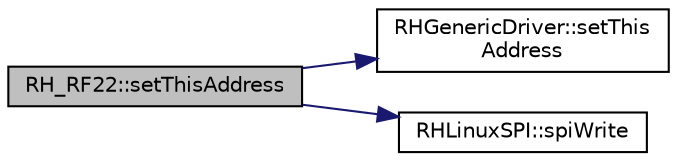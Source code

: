 digraph "RH_RF22::setThisAddress"
{
 // LATEX_PDF_SIZE
  edge [fontname="Helvetica",fontsize="10",labelfontname="Helvetica",labelfontsize="10"];
  node [fontname="Helvetica",fontsize="10",shape=record];
  rankdir="LR";
  Node1 [label="RH_RF22::setThisAddress",height=0.2,width=0.4,color="black", fillcolor="grey75", style="filled", fontcolor="black",tooltip=" "];
  Node1 -> Node2 [color="midnightblue",fontsize="10",style="solid",fontname="Helvetica"];
  Node2 [label="RHGenericDriver::setThis\lAddress",height=0.2,width=0.4,color="black", fillcolor="white", style="filled",URL="$class_r_h_generic_driver.html#a5e8f15e1e7480899d18c3a21248bb628",tooltip=" "];
  Node1 -> Node3 [color="midnightblue",fontsize="10",style="solid",fontname="Helvetica"];
  Node3 [label="RHLinuxSPI::spiWrite",height=0.2,width=0.4,color="black", fillcolor="white", style="filled",URL="$class_r_h_linux_s_p_i.html#a090235d967429bdf01b5a32132ef2d3e",tooltip=" "];
}
